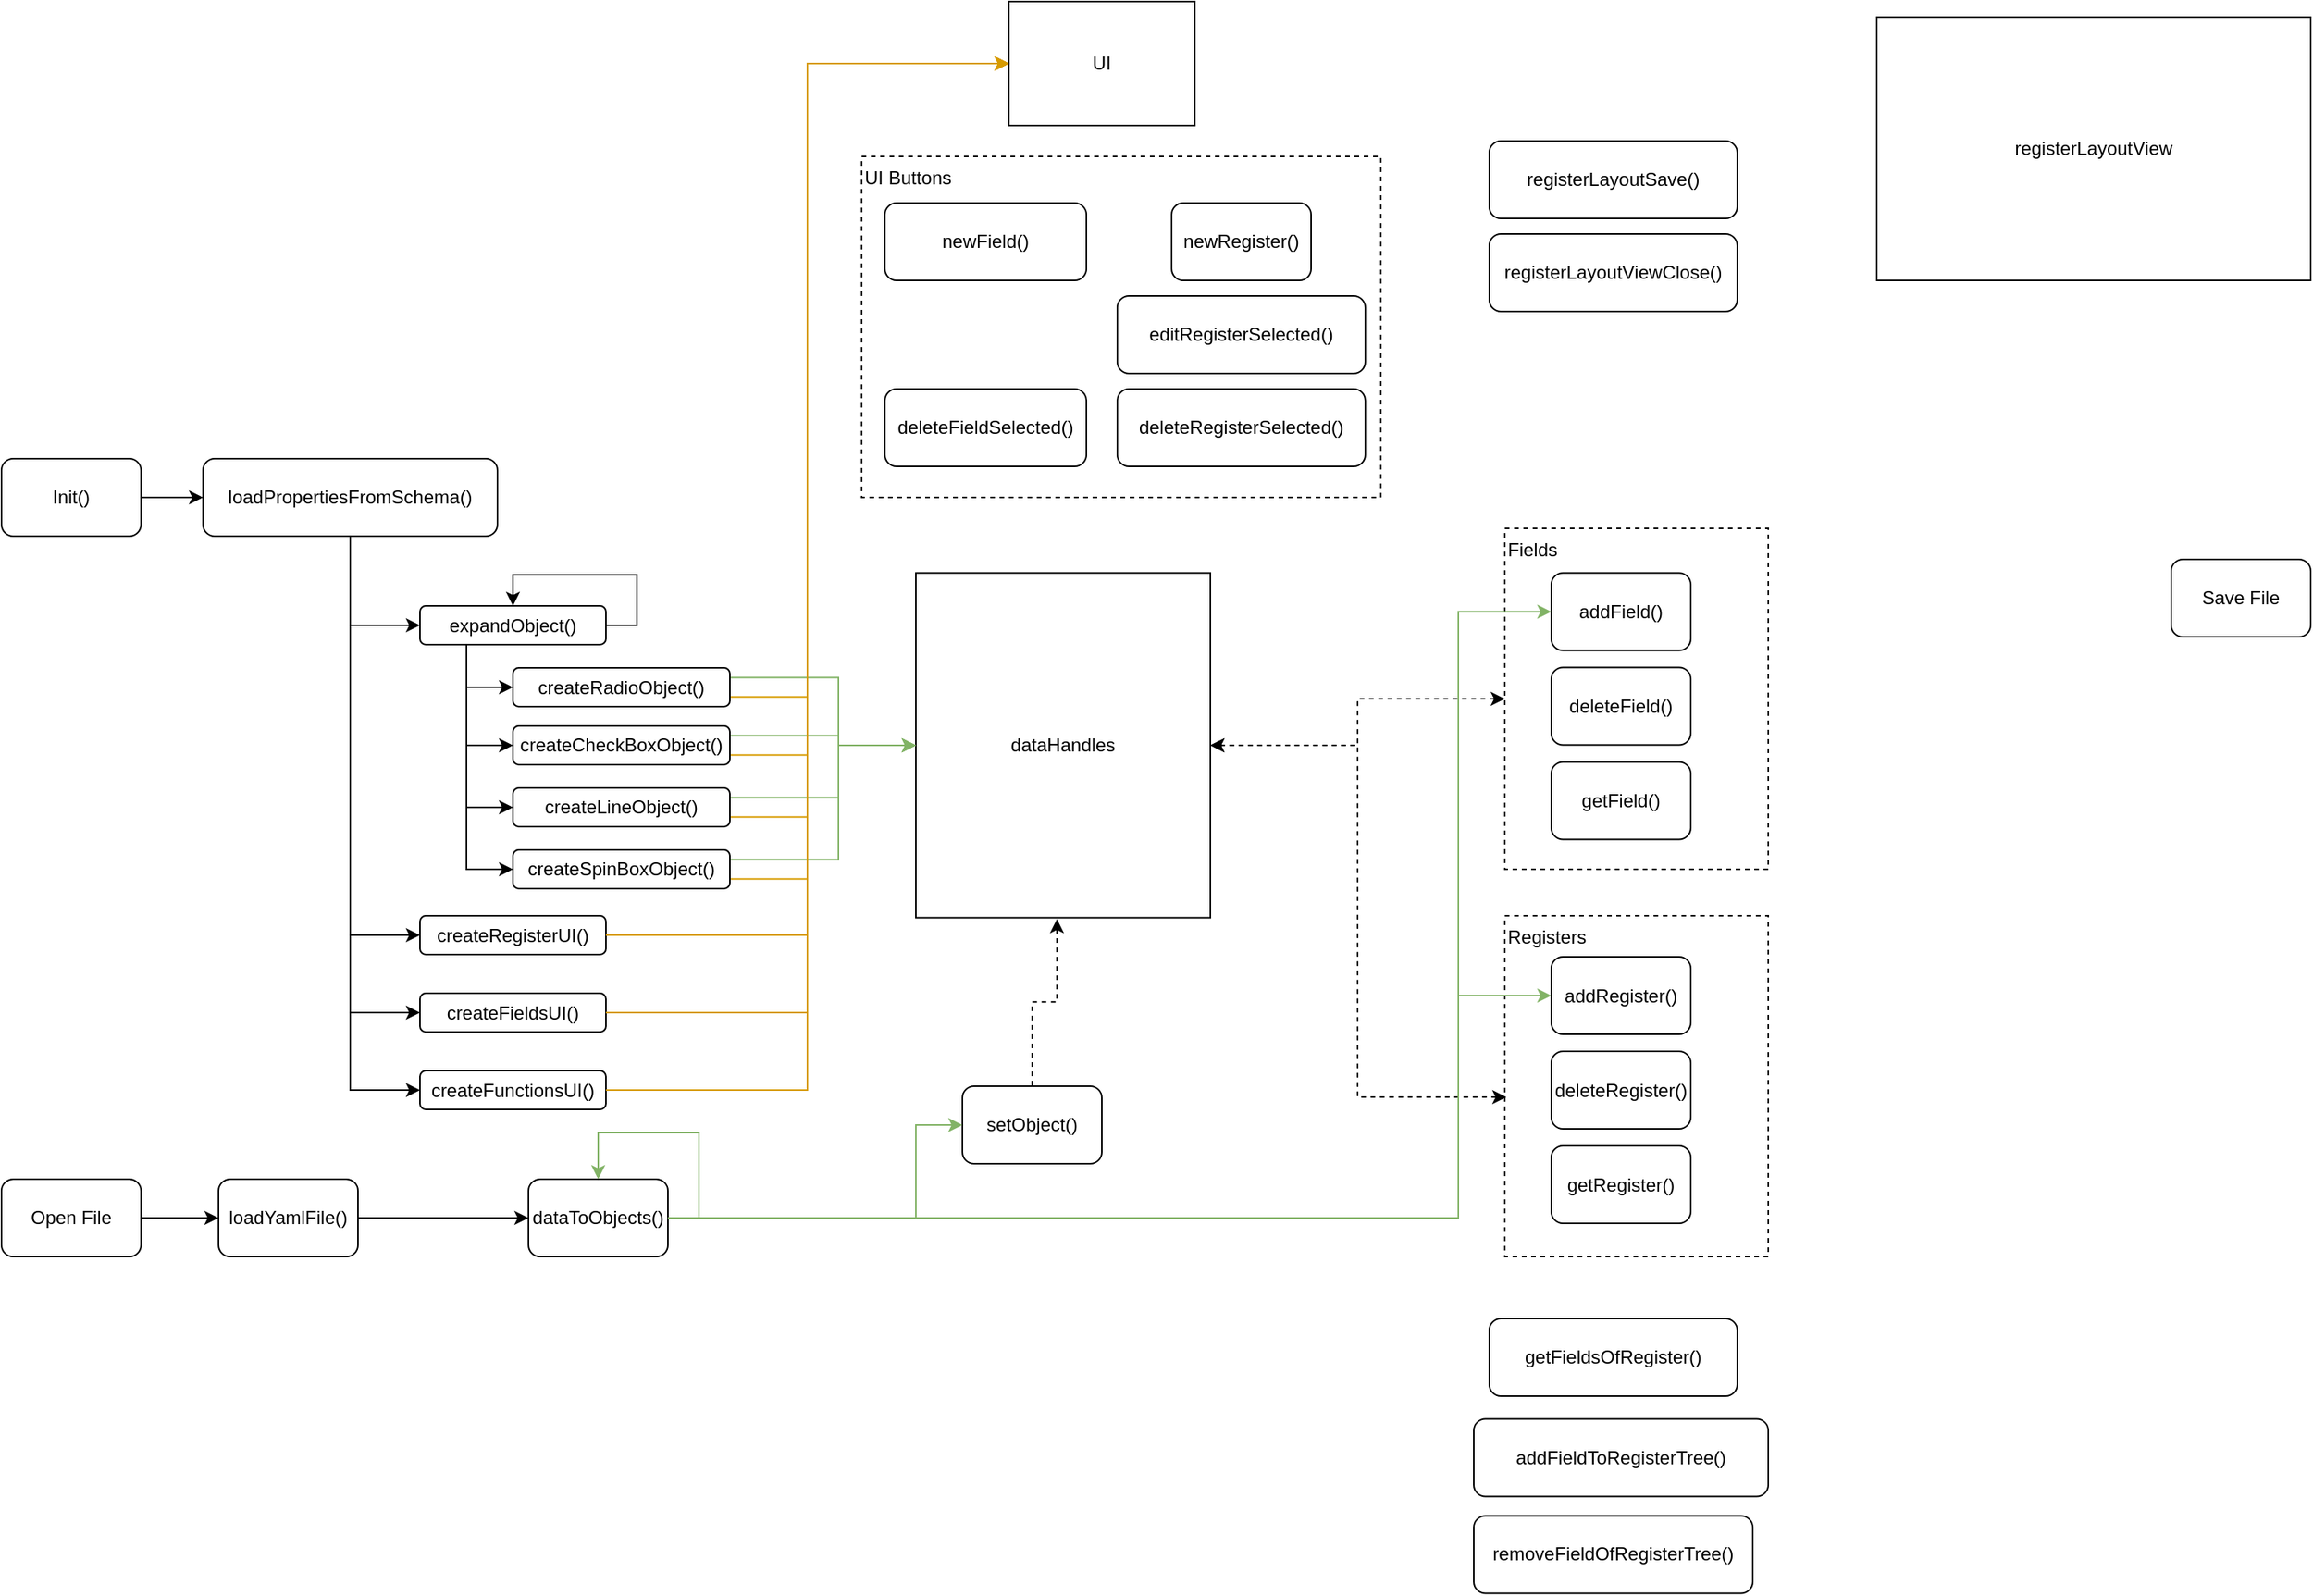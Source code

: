 <mxfile version="14.4.3" type="device"><diagram id="zM8lOhL7fxFLl4Fgo_it" name="Page-1"><mxGraphModel dx="1673" dy="979" grid="1" gridSize="10" guides="1" tooltips="1" connect="1" arrows="1" fold="1" page="1" pageScale="1" pageWidth="1654" pageHeight="1169" math="0" shadow="0"><root><mxCell id="0"/><mxCell id="1" parent="0"/><mxCell id="EsYl_J0Mxj6Znig7LjKR-94" value="Registers" style="rounded=0;whiteSpace=wrap;html=1;dashed=1;align=left;verticalAlign=top;" vertex="1" parent="1"><mxGeometry x="1010" y="690" width="170" height="220" as="geometry"/></mxCell><mxCell id="EsYl_J0Mxj6Znig7LjKR-95" value="Fields" style="rounded=0;whiteSpace=wrap;html=1;dashed=1;align=left;verticalAlign=top;" vertex="1" parent="1"><mxGeometry x="1010" y="440" width="170" height="220" as="geometry"/></mxCell><mxCell id="EsYl_J0Mxj6Znig7LjKR-93" value="UI Buttons" style="rounded=0;whiteSpace=wrap;html=1;dashed=1;align=left;verticalAlign=top;" vertex="1" parent="1"><mxGeometry x="595" y="200" width="335" height="220" as="geometry"/></mxCell><mxCell id="EsYl_J0Mxj6Znig7LjKR-1" value="Init()" style="rounded=1;whiteSpace=wrap;html=1;" vertex="1" parent="1"><mxGeometry x="40" y="395" width="90" height="50" as="geometry"/></mxCell><mxCell id="EsYl_J0Mxj6Znig7LjKR-24" style="edgeStyle=orthogonalEdgeStyle;rounded=0;orthogonalLoop=1;jettySize=auto;html=1;exitX=0.5;exitY=1;exitDx=0;exitDy=0;entryX=0;entryY=0.5;entryDx=0;entryDy=0;" edge="1" parent="1" source="EsYl_J0Mxj6Znig7LjKR-3" target="EsYl_J0Mxj6Znig7LjKR-7"><mxGeometry relative="1" as="geometry"/></mxCell><mxCell id="EsYl_J0Mxj6Znig7LjKR-26" style="edgeStyle=orthogonalEdgeStyle;rounded=0;orthogonalLoop=1;jettySize=auto;html=1;exitX=0.5;exitY=1;exitDx=0;exitDy=0;entryX=0;entryY=0.5;entryDx=0;entryDy=0;" edge="1" parent="1" source="EsYl_J0Mxj6Znig7LjKR-3" target="EsYl_J0Mxj6Znig7LjKR-8"><mxGeometry relative="1" as="geometry"/></mxCell><mxCell id="EsYl_J0Mxj6Znig7LjKR-27" style="edgeStyle=orthogonalEdgeStyle;rounded=0;orthogonalLoop=1;jettySize=auto;html=1;exitX=0.5;exitY=1;exitDx=0;exitDy=0;entryX=0;entryY=0.5;entryDx=0;entryDy=0;" edge="1" parent="1" source="EsYl_J0Mxj6Znig7LjKR-3" target="EsYl_J0Mxj6Znig7LjKR-9"><mxGeometry relative="1" as="geometry"/></mxCell><mxCell id="EsYl_J0Mxj6Znig7LjKR-28" style="edgeStyle=orthogonalEdgeStyle;rounded=0;orthogonalLoop=1;jettySize=auto;html=1;exitX=0.5;exitY=1;exitDx=0;exitDy=0;entryX=0;entryY=0.5;entryDx=0;entryDy=0;" edge="1" parent="1" source="EsYl_J0Mxj6Znig7LjKR-3" target="EsYl_J0Mxj6Znig7LjKR-10"><mxGeometry relative="1" as="geometry"/></mxCell><mxCell id="EsYl_J0Mxj6Znig7LjKR-3" value="loadPropertiesFromSchema()" style="rounded=1;whiteSpace=wrap;html=1;" vertex="1" parent="1"><mxGeometry x="170" y="395" width="190" height="50" as="geometry"/></mxCell><mxCell id="EsYl_J0Mxj6Znig7LjKR-4" value="loadYamlFile()" style="rounded=1;whiteSpace=wrap;html=1;" vertex="1" parent="1"><mxGeometry x="180" y="860" width="90" height="50" as="geometry"/></mxCell><mxCell id="EsYl_J0Mxj6Znig7LjKR-96" style="edgeStyle=orthogonalEdgeStyle;rounded=0;orthogonalLoop=1;jettySize=auto;html=1;exitX=1;exitY=0.5;exitDx=0;exitDy=0;entryX=0;entryY=0.5;entryDx=0;entryDy=0;startArrow=classic;startFill=1;dashed=1;" edge="1" parent="1" source="EsYl_J0Mxj6Znig7LjKR-5" target="EsYl_J0Mxj6Znig7LjKR-95"><mxGeometry relative="1" as="geometry"/></mxCell><mxCell id="EsYl_J0Mxj6Znig7LjKR-97" style="edgeStyle=orthogonalEdgeStyle;rounded=0;orthogonalLoop=1;jettySize=auto;html=1;exitX=1;exitY=0.5;exitDx=0;exitDy=0;entryX=0.006;entryY=0.532;entryDx=0;entryDy=0;entryPerimeter=0;startArrow=classic;startFill=1;dashed=1;" edge="1" parent="1" source="EsYl_J0Mxj6Znig7LjKR-5" target="EsYl_J0Mxj6Znig7LjKR-94"><mxGeometry relative="1" as="geometry"/></mxCell><mxCell id="EsYl_J0Mxj6Znig7LjKR-5" value="dataHandles" style="whiteSpace=wrap;html=1;boundedLbl=1;" vertex="1" parent="1"><mxGeometry x="630" y="468.75" width="190" height="222.5" as="geometry"/></mxCell><mxCell id="EsYl_J0Mxj6Znig7LjKR-19" style="edgeStyle=orthogonalEdgeStyle;rounded=0;orthogonalLoop=1;jettySize=auto;html=1;exitX=0.25;exitY=1;exitDx=0;exitDy=0;entryX=0;entryY=0.5;entryDx=0;entryDy=0;" edge="1" parent="1" source="EsYl_J0Mxj6Znig7LjKR-7" target="EsYl_J0Mxj6Znig7LjKR-11"><mxGeometry relative="1" as="geometry"/></mxCell><mxCell id="EsYl_J0Mxj6Znig7LjKR-20" style="edgeStyle=orthogonalEdgeStyle;rounded=0;orthogonalLoop=1;jettySize=auto;html=1;exitX=0.25;exitY=1;exitDx=0;exitDy=0;entryX=0;entryY=0.5;entryDx=0;entryDy=0;" edge="1" parent="1" source="EsYl_J0Mxj6Znig7LjKR-7" target="EsYl_J0Mxj6Znig7LjKR-12"><mxGeometry relative="1" as="geometry"/></mxCell><mxCell id="EsYl_J0Mxj6Znig7LjKR-21" style="edgeStyle=orthogonalEdgeStyle;rounded=0;orthogonalLoop=1;jettySize=auto;html=1;exitX=0.25;exitY=1;exitDx=0;exitDy=0;entryX=0;entryY=0.5;entryDx=0;entryDy=0;" edge="1" parent="1" source="EsYl_J0Mxj6Znig7LjKR-7" target="EsYl_J0Mxj6Znig7LjKR-13"><mxGeometry relative="1" as="geometry"/></mxCell><mxCell id="EsYl_J0Mxj6Znig7LjKR-22" style="edgeStyle=orthogonalEdgeStyle;rounded=0;orthogonalLoop=1;jettySize=auto;html=1;exitX=0.25;exitY=1;exitDx=0;exitDy=0;entryX=0;entryY=0.5;entryDx=0;entryDy=0;" edge="1" parent="1" source="EsYl_J0Mxj6Znig7LjKR-7" target="EsYl_J0Mxj6Znig7LjKR-14"><mxGeometry relative="1" as="geometry"/></mxCell><mxCell id="EsYl_J0Mxj6Znig7LjKR-7" value="expandObject()" style="rounded=1;whiteSpace=wrap;html=1;" vertex="1" parent="1"><mxGeometry x="310" y="490" width="120" height="25" as="geometry"/></mxCell><mxCell id="EsYl_J0Mxj6Znig7LjKR-8" value="createRegisterUI()" style="rounded=1;whiteSpace=wrap;html=1;" vertex="1" parent="1"><mxGeometry x="310" y="690" width="120" height="25" as="geometry"/></mxCell><mxCell id="EsYl_J0Mxj6Znig7LjKR-9" value="createFieldsUI()" style="rounded=1;whiteSpace=wrap;html=1;" vertex="1" parent="1"><mxGeometry x="310" y="740" width="120" height="25" as="geometry"/></mxCell><mxCell id="EsYl_J0Mxj6Znig7LjKR-10" value="createFunctionsUI()" style="rounded=1;whiteSpace=wrap;html=1;" vertex="1" parent="1"><mxGeometry x="310" y="790" width="120" height="25" as="geometry"/></mxCell><mxCell id="EsYl_J0Mxj6Znig7LjKR-29" style="edgeStyle=orthogonalEdgeStyle;rounded=0;orthogonalLoop=1;jettySize=auto;html=1;fillColor=#d5e8d4;strokeColor=#82b366;exitX=1;exitY=0.25;exitDx=0;exitDy=0;entryX=0;entryY=0.5;entryDx=0;entryDy=0;" edge="1" parent="1" source="EsYl_J0Mxj6Znig7LjKR-11" target="EsYl_J0Mxj6Znig7LjKR-5"><mxGeometry relative="1" as="geometry"><Array as="points"><mxPoint x="580" y="536"/><mxPoint x="580" y="580"/></Array></mxGeometry></mxCell><mxCell id="EsYl_J0Mxj6Znig7LjKR-35" style="edgeStyle=orthogonalEdgeStyle;rounded=0;orthogonalLoop=1;jettySize=auto;html=1;exitX=1;exitY=0.75;exitDx=0;exitDy=0;entryX=0;entryY=0.5;entryDx=0;entryDy=0;fillColor=#ffe6cc;strokeColor=#d79b00;" edge="1" parent="1" source="EsYl_J0Mxj6Znig7LjKR-11" target="EsYl_J0Mxj6Znig7LjKR-23"><mxGeometry relative="1" as="geometry"><Array as="points"><mxPoint x="560" y="549"/><mxPoint x="560" y="140"/></Array></mxGeometry></mxCell><mxCell id="EsYl_J0Mxj6Znig7LjKR-11" value="createRadioObject()" style="rounded=1;whiteSpace=wrap;html=1;" vertex="1" parent="1"><mxGeometry x="370" y="530" width="140" height="25" as="geometry"/></mxCell><mxCell id="EsYl_J0Mxj6Znig7LjKR-30" style="edgeStyle=orthogonalEdgeStyle;rounded=0;orthogonalLoop=1;jettySize=auto;html=1;exitX=1;exitY=0.25;exitDx=0;exitDy=0;entryX=0;entryY=0.5;entryDx=0;entryDy=0;fillColor=#d5e8d4;strokeColor=#82b366;" edge="1" parent="1" source="EsYl_J0Mxj6Znig7LjKR-12" target="EsYl_J0Mxj6Znig7LjKR-5"><mxGeometry relative="1" as="geometry"><mxPoint x="600" y="540" as="targetPoint"/><Array as="points"><mxPoint x="580" y="574"/><mxPoint x="580" y="580"/></Array></mxGeometry></mxCell><mxCell id="EsYl_J0Mxj6Znig7LjKR-36" style="edgeStyle=orthogonalEdgeStyle;rounded=0;orthogonalLoop=1;jettySize=auto;html=1;exitX=1;exitY=0.75;exitDx=0;exitDy=0;entryX=0;entryY=0.5;entryDx=0;entryDy=0;fillColor=#ffe6cc;strokeColor=#d79b00;" edge="1" parent="1" source="EsYl_J0Mxj6Znig7LjKR-12" target="EsYl_J0Mxj6Znig7LjKR-23"><mxGeometry relative="1" as="geometry"><Array as="points"><mxPoint x="560" y="586"/><mxPoint x="560" y="140"/></Array></mxGeometry></mxCell><mxCell id="EsYl_J0Mxj6Znig7LjKR-12" value="createCheckBoxObject()" style="rounded=1;whiteSpace=wrap;html=1;" vertex="1" parent="1"><mxGeometry x="370" y="567.5" width="140" height="25" as="geometry"/></mxCell><mxCell id="EsYl_J0Mxj6Znig7LjKR-31" style="edgeStyle=orthogonalEdgeStyle;rounded=0;orthogonalLoop=1;jettySize=auto;html=1;exitX=1;exitY=0.25;exitDx=0;exitDy=0;entryX=0;entryY=0.5;entryDx=0;entryDy=0;fillColor=#d5e8d4;strokeColor=#82b366;" edge="1" parent="1" source="EsYl_J0Mxj6Znig7LjKR-13" target="EsYl_J0Mxj6Znig7LjKR-5"><mxGeometry relative="1" as="geometry"><Array as="points"><mxPoint x="580" y="614"/><mxPoint x="580" y="580"/></Array></mxGeometry></mxCell><mxCell id="EsYl_J0Mxj6Znig7LjKR-37" style="edgeStyle=orthogonalEdgeStyle;rounded=0;orthogonalLoop=1;jettySize=auto;html=1;exitX=1;exitY=0.75;exitDx=0;exitDy=0;entryX=0;entryY=0.5;entryDx=0;entryDy=0;fillColor=#ffe6cc;strokeColor=#d79b00;" edge="1" parent="1" source="EsYl_J0Mxj6Znig7LjKR-13" target="EsYl_J0Mxj6Znig7LjKR-23"><mxGeometry relative="1" as="geometry"><Array as="points"><mxPoint x="560" y="626"/><mxPoint x="560" y="140"/></Array></mxGeometry></mxCell><mxCell id="EsYl_J0Mxj6Znig7LjKR-13" value="createLineObject()" style="rounded=1;whiteSpace=wrap;html=1;" vertex="1" parent="1"><mxGeometry x="370" y="607.5" width="140" height="25" as="geometry"/></mxCell><mxCell id="EsYl_J0Mxj6Znig7LjKR-32" style="edgeStyle=orthogonalEdgeStyle;rounded=0;orthogonalLoop=1;jettySize=auto;html=1;exitX=1;exitY=0.25;exitDx=0;exitDy=0;entryX=0;entryY=0.5;entryDx=0;entryDy=0;fillColor=#d5e8d4;strokeColor=#82b366;" edge="1" parent="1" source="EsYl_J0Mxj6Znig7LjKR-14" target="EsYl_J0Mxj6Znig7LjKR-5"><mxGeometry relative="1" as="geometry"><Array as="points"><mxPoint x="580" y="654"/><mxPoint x="580" y="580"/></Array></mxGeometry></mxCell><mxCell id="EsYl_J0Mxj6Znig7LjKR-38" style="edgeStyle=orthogonalEdgeStyle;rounded=0;orthogonalLoop=1;jettySize=auto;html=1;exitX=1;exitY=0.75;exitDx=0;exitDy=0;entryX=0;entryY=0.5;entryDx=0;entryDy=0;fillColor=#ffe6cc;strokeColor=#d79b00;" edge="1" parent="1" source="EsYl_J0Mxj6Znig7LjKR-14" target="EsYl_J0Mxj6Znig7LjKR-23"><mxGeometry relative="1" as="geometry"><Array as="points"><mxPoint x="560" y="666"/><mxPoint x="560" y="140"/></Array></mxGeometry></mxCell><mxCell id="EsYl_J0Mxj6Znig7LjKR-14" value="createSpinBoxObject()" style="rounded=1;whiteSpace=wrap;html=1;" vertex="1" parent="1"><mxGeometry x="370" y="647.5" width="140" height="25" as="geometry"/></mxCell><mxCell id="EsYl_J0Mxj6Znig7LjKR-23" value="UI" style="whiteSpace=wrap;html=1;boundedLbl=1;" vertex="1" parent="1"><mxGeometry x="690" y="100" width="120" height="80" as="geometry"/></mxCell><mxCell id="EsYl_J0Mxj6Znig7LjKR-25" style="edgeStyle=orthogonalEdgeStyle;rounded=0;orthogonalLoop=1;jettySize=auto;html=1;exitX=1;exitY=0.5;exitDx=0;exitDy=0;" edge="1" parent="1" source="EsYl_J0Mxj6Znig7LjKR-7" target="EsYl_J0Mxj6Znig7LjKR-7"><mxGeometry relative="1" as="geometry"><Array as="points"><mxPoint x="450" y="503"/><mxPoint x="450" y="470"/><mxPoint x="370" y="470"/></Array></mxGeometry></mxCell><mxCell id="EsYl_J0Mxj6Znig7LjKR-39" style="edgeStyle=orthogonalEdgeStyle;rounded=0;orthogonalLoop=1;jettySize=auto;html=1;exitX=1;exitY=0.5;exitDx=0;exitDy=0;fillColor=#ffe6cc;strokeColor=#d79b00;entryX=0;entryY=0.5;entryDx=0;entryDy=0;" edge="1" parent="1" source="EsYl_J0Mxj6Znig7LjKR-8" target="EsYl_J0Mxj6Znig7LjKR-23"><mxGeometry relative="1" as="geometry"><mxPoint x="450" y="706.25" as="sourcePoint"/><mxPoint x="690" y="720" as="targetPoint"/><Array as="points"><mxPoint x="560" y="703"/><mxPoint x="560" y="140"/></Array></mxGeometry></mxCell><mxCell id="EsYl_J0Mxj6Znig7LjKR-40" style="edgeStyle=orthogonalEdgeStyle;rounded=0;orthogonalLoop=1;jettySize=auto;html=1;exitX=1;exitY=0.5;exitDx=0;exitDy=0;fillColor=#ffe6cc;strokeColor=#d79b00;entryX=0;entryY=0.5;entryDx=0;entryDy=0;" edge="1" parent="1" source="EsYl_J0Mxj6Znig7LjKR-9" target="EsYl_J0Mxj6Znig7LjKR-23"><mxGeometry relative="1" as="geometry"><mxPoint x="440" y="712.5" as="sourcePoint"/><mxPoint x="700" y="735" as="targetPoint"/><Array as="points"><mxPoint x="560" y="753"/><mxPoint x="560" y="140"/></Array></mxGeometry></mxCell><mxCell id="EsYl_J0Mxj6Znig7LjKR-41" style="edgeStyle=orthogonalEdgeStyle;rounded=0;orthogonalLoop=1;jettySize=auto;html=1;exitX=1;exitY=0.5;exitDx=0;exitDy=0;fillColor=#ffe6cc;strokeColor=#d79b00;entryX=0;entryY=0.5;entryDx=0;entryDy=0;" edge="1" parent="1" source="EsYl_J0Mxj6Znig7LjKR-10" target="EsYl_J0Mxj6Znig7LjKR-23"><mxGeometry relative="1" as="geometry"><mxPoint x="450" y="722.5" as="sourcePoint"/><mxPoint x="710" y="745" as="targetPoint"/><Array as="points"><mxPoint x="560" y="803"/><mxPoint x="560" y="140"/></Array></mxGeometry></mxCell><mxCell id="EsYl_J0Mxj6Znig7LjKR-42" value="dataToObjects()" style="rounded=1;whiteSpace=wrap;html=1;" vertex="1" parent="1"><mxGeometry x="380" y="860" width="90" height="50" as="geometry"/></mxCell><mxCell id="EsYl_J0Mxj6Znig7LjKR-104" style="edgeStyle=orthogonalEdgeStyle;rounded=0;orthogonalLoop=1;jettySize=auto;html=1;dashed=1;startArrow=classic;startFill=1;endArrow=none;endFill=0;exitX=0.479;exitY=1.004;exitDx=0;exitDy=0;exitPerimeter=0;" edge="1" parent="1" source="EsYl_J0Mxj6Znig7LjKR-5" target="EsYl_J0Mxj6Znig7LjKR-43"><mxGeometry relative="1" as="geometry"/></mxCell><mxCell id="EsYl_J0Mxj6Znig7LjKR-43" value="setObject()" style="rounded=1;whiteSpace=wrap;html=1;" vertex="1" parent="1"><mxGeometry x="660" y="800" width="90" height="50" as="geometry"/></mxCell><mxCell id="EsYl_J0Mxj6Znig7LjKR-44" value="addRegister()" style="rounded=1;whiteSpace=wrap;html=1;" vertex="1" parent="1"><mxGeometry x="1040" y="716.5" width="90" height="50" as="geometry"/></mxCell><mxCell id="EsYl_J0Mxj6Znig7LjKR-45" value="addField()" style="rounded=1;whiteSpace=wrap;html=1;" vertex="1" parent="1"><mxGeometry x="1040" y="468.75" width="90" height="50" as="geometry"/></mxCell><mxCell id="EsYl_J0Mxj6Znig7LjKR-54" style="edgeStyle=orthogonalEdgeStyle;rounded=0;orthogonalLoop=1;jettySize=auto;html=1;exitX=1;exitY=0.5;exitDx=0;exitDy=0;entryX=0.5;entryY=0;entryDx=0;entryDy=0;fillColor=#d5e8d4;strokeColor=#82b366;" edge="1" parent="1" source="EsYl_J0Mxj6Znig7LjKR-42" target="EsYl_J0Mxj6Znig7LjKR-42"><mxGeometry relative="1" as="geometry"><mxPoint x="480" y="895" as="sourcePoint"/><mxPoint x="672" y="1025" as="targetPoint"/><Array as="points"><mxPoint x="490" y="885"/><mxPoint x="490" y="830"/><mxPoint x="425" y="830"/></Array></mxGeometry></mxCell><mxCell id="EsYl_J0Mxj6Znig7LjKR-56" style="edgeStyle=orthogonalEdgeStyle;rounded=0;orthogonalLoop=1;jettySize=auto;html=1;exitX=1;exitY=0.5;exitDx=0;exitDy=0;entryX=0;entryY=0.5;entryDx=0;entryDy=0;" edge="1" parent="1" source="EsYl_J0Mxj6Znig7LjKR-4" target="EsYl_J0Mxj6Znig7LjKR-42"><mxGeometry relative="1" as="geometry"><mxPoint x="275" y="455" as="sourcePoint"/><mxPoint x="320" y="812.5" as="targetPoint"/></mxGeometry></mxCell><mxCell id="EsYl_J0Mxj6Znig7LjKR-57" value="Open File" style="rounded=1;whiteSpace=wrap;html=1;" vertex="1" parent="1"><mxGeometry x="40" y="860" width="90" height="50" as="geometry"/></mxCell><mxCell id="EsYl_J0Mxj6Znig7LjKR-59" style="edgeStyle=orthogonalEdgeStyle;rounded=0;orthogonalLoop=1;jettySize=auto;html=1;exitX=1;exitY=0.5;exitDx=0;exitDy=0;entryX=0;entryY=0.5;entryDx=0;entryDy=0;" edge="1" parent="1" source="EsYl_J0Mxj6Znig7LjKR-1" target="EsYl_J0Mxj6Znig7LjKR-3"><mxGeometry relative="1" as="geometry"><mxPoint x="275" y="455" as="sourcePoint"/><mxPoint x="320" y="512.5" as="targetPoint"/></mxGeometry></mxCell><mxCell id="EsYl_J0Mxj6Znig7LjKR-60" style="edgeStyle=orthogonalEdgeStyle;rounded=0;orthogonalLoop=1;jettySize=auto;html=1;exitX=1;exitY=0.5;exitDx=0;exitDy=0;entryX=0;entryY=0.5;entryDx=0;entryDy=0;" edge="1" parent="1" source="EsYl_J0Mxj6Znig7LjKR-57" target="EsYl_J0Mxj6Znig7LjKR-4"><mxGeometry relative="1" as="geometry"><mxPoint y="884.66" as="sourcePoint"/><mxPoint x="150" y="884.66" as="targetPoint"/></mxGeometry></mxCell><mxCell id="EsYl_J0Mxj6Znig7LjKR-61" value="Save File" style="rounded=1;whiteSpace=wrap;html=1;" vertex="1" parent="1"><mxGeometry x="1440" y="460" width="90" height="50" as="geometry"/></mxCell><mxCell id="EsYl_J0Mxj6Znig7LjKR-64" value="getRegister()" style="rounded=1;whiteSpace=wrap;html=1;" vertex="1" parent="1"><mxGeometry x="1040" y="838.5" width="90" height="50" as="geometry"/></mxCell><mxCell id="EsYl_J0Mxj6Znig7LjKR-65" value="getField()" style="rounded=1;whiteSpace=wrap;html=1;" vertex="1" parent="1"><mxGeometry x="1040" y="590.75" width="90" height="50" as="geometry"/></mxCell><mxCell id="EsYl_J0Mxj6Znig7LjKR-70" value="newRegister()" style="rounded=1;whiteSpace=wrap;html=1;" vertex="1" parent="1"><mxGeometry x="795" y="230" width="90" height="50" as="geometry"/></mxCell><mxCell id="EsYl_J0Mxj6Znig7LjKR-71" value="addFieldToRegisterTree()" style="rounded=1;whiteSpace=wrap;html=1;" vertex="1" parent="1"><mxGeometry x="990" y="1014.75" width="190" height="50" as="geometry"/></mxCell><mxCell id="EsYl_J0Mxj6Znig7LjKR-72" value="getFieldsOfRegister()" style="rounded=1;whiteSpace=wrap;html=1;" vertex="1" parent="1"><mxGeometry x="1000" y="950" width="160" height="50" as="geometry"/></mxCell><mxCell id="EsYl_J0Mxj6Znig7LjKR-74" value="removeFieldOfRegisterTree()" style="rounded=1;whiteSpace=wrap;html=1;" vertex="1" parent="1"><mxGeometry x="990" y="1077.25" width="180" height="50" as="geometry"/></mxCell><mxCell id="EsYl_J0Mxj6Znig7LjKR-77" value="deleteFieldSelected()" style="rounded=1;whiteSpace=wrap;html=1;" vertex="1" parent="1"><mxGeometry x="610" y="350" width="130" height="50" as="geometry"/></mxCell><mxCell id="EsYl_J0Mxj6Znig7LjKR-79" value="newField()" style="rounded=1;whiteSpace=wrap;html=1;" vertex="1" parent="1"><mxGeometry x="610" y="230" width="130" height="50" as="geometry"/></mxCell><mxCell id="EsYl_J0Mxj6Znig7LjKR-80" value="deleteRegister()" style="rounded=1;whiteSpace=wrap;html=1;" vertex="1" parent="1"><mxGeometry x="1040" y="777.5" width="90" height="50" as="geometry"/></mxCell><mxCell id="EsYl_J0Mxj6Znig7LjKR-81" value="deleteRegisterSelected()" style="rounded=1;whiteSpace=wrap;html=1;" vertex="1" parent="1"><mxGeometry x="760" y="350" width="160" height="50" as="geometry"/></mxCell><mxCell id="EsYl_J0Mxj6Znig7LjKR-82" value="editRegisterSelected()" style="rounded=1;whiteSpace=wrap;html=1;" vertex="1" parent="1"><mxGeometry x="760" y="290" width="160" height="50" as="geometry"/></mxCell><mxCell id="EsYl_J0Mxj6Znig7LjKR-83" value="registerLayoutViewClose()" style="rounded=1;whiteSpace=wrap;html=1;" vertex="1" parent="1"><mxGeometry x="1000" y="250" width="160" height="50" as="geometry"/></mxCell><mxCell id="EsYl_J0Mxj6Znig7LjKR-84" value="registerLayoutSave()" style="rounded=1;whiteSpace=wrap;html=1;" vertex="1" parent="1"><mxGeometry x="1000" y="190" width="160" height="50" as="geometry"/></mxCell><mxCell id="EsYl_J0Mxj6Znig7LjKR-90" value="registerLayoutView" style="whiteSpace=wrap;html=1;boundedLbl=1;" vertex="1" parent="1"><mxGeometry x="1250" y="110" width="280" height="170" as="geometry"/></mxCell><mxCell id="EsYl_J0Mxj6Znig7LjKR-91" value="deleteField()" style="rounded=1;whiteSpace=wrap;html=1;" vertex="1" parent="1"><mxGeometry x="1040" y="529.75" width="90" height="50" as="geometry"/></mxCell><mxCell id="EsYl_J0Mxj6Znig7LjKR-101" style="edgeStyle=orthogonalEdgeStyle;rounded=0;orthogonalLoop=1;jettySize=auto;html=1;exitX=1;exitY=0.5;exitDx=0;exitDy=0;entryX=0;entryY=0.5;entryDx=0;entryDy=0;fillColor=#d5e8d4;strokeColor=#82b366;" edge="1" parent="1" source="EsYl_J0Mxj6Znig7LjKR-42" target="EsYl_J0Mxj6Znig7LjKR-45"><mxGeometry relative="1" as="geometry"><mxPoint x="655" y="893.5" as="sourcePoint"/><mxPoint x="610" y="868.5" as="targetPoint"/><Array as="points"><mxPoint x="980" y="885"/><mxPoint x="980" y="494"/></Array></mxGeometry></mxCell><mxCell id="EsYl_J0Mxj6Znig7LjKR-102" style="edgeStyle=orthogonalEdgeStyle;rounded=0;orthogonalLoop=1;jettySize=auto;html=1;exitX=1;exitY=0.5;exitDx=0;exitDy=0;entryX=0;entryY=0.5;entryDx=0;entryDy=0;fillColor=#d5e8d4;strokeColor=#82b366;" edge="1" parent="1" source="EsYl_J0Mxj6Znig7LjKR-42" target="EsYl_J0Mxj6Znig7LjKR-44"><mxGeometry relative="1" as="geometry"><mxPoint x="480" y="895" as="sourcePoint"/><mxPoint x="1050" y="503.75" as="targetPoint"/><Array as="points"><mxPoint x="980" y="885"/><mxPoint x="980" y="742"/></Array></mxGeometry></mxCell><mxCell id="EsYl_J0Mxj6Znig7LjKR-103" style="edgeStyle=orthogonalEdgeStyle;rounded=0;orthogonalLoop=1;jettySize=auto;html=1;exitX=1;exitY=0.5;exitDx=0;exitDy=0;entryX=0;entryY=0.5;entryDx=0;entryDy=0;fillColor=#d5e8d4;strokeColor=#82b366;" edge="1" parent="1" source="EsYl_J0Mxj6Znig7LjKR-42" target="EsYl_J0Mxj6Znig7LjKR-43"><mxGeometry relative="1" as="geometry"><mxPoint x="480" y="895.0" as="sourcePoint"/><mxPoint x="435" y="870.0" as="targetPoint"/><Array as="points"><mxPoint x="630" y="885"/></Array></mxGeometry></mxCell></root></mxGraphModel></diagram></mxfile>